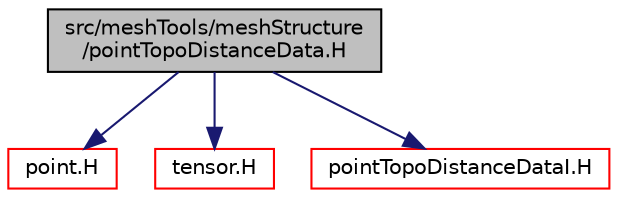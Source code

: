 digraph "src/meshTools/meshStructure/pointTopoDistanceData.H"
{
  bgcolor="transparent";
  edge [fontname="Helvetica",fontsize="10",labelfontname="Helvetica",labelfontsize="10"];
  node [fontname="Helvetica",fontsize="10",shape=record];
  Node0 [label="src/meshTools/meshStructure\l/pointTopoDistanceData.H",height=0.2,width=0.4,color="black", fillcolor="grey75", style="filled", fontcolor="black"];
  Node0 -> Node1 [color="midnightblue",fontsize="10",style="solid",fontname="Helvetica"];
  Node1 [label="point.H",height=0.2,width=0.4,color="red",URL="$a12827.html"];
  Node0 -> Node58 [color="midnightblue",fontsize="10",style="solid",fontname="Helvetica"];
  Node58 [label="tensor.H",height=0.2,width=0.4,color="red",URL="$a13613.html"];
  Node0 -> Node70 [color="midnightblue",fontsize="10",style="solid",fontname="Helvetica"];
  Node70 [label="pointTopoDistanceDataI.H",height=0.2,width=0.4,color="red",URL="$a08342.html"];
}
